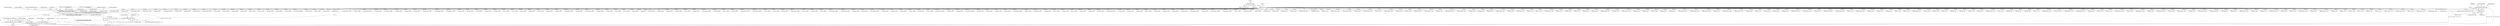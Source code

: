 digraph "0_ImageMagick_56d6e20de489113617cbbddaf41e92600a34db22@pointer" {
"1016272" [label="(Call,msl_info->image[n] == (Image *) NULL)"];
"1016278" [label="(Call,(Image *) NULL)"];
"1000237" [label="(Call,(char *) NULL)"];
"1000232" [label="(Call,(const char *) NULL)"];
"1016465" [label="(Call,ShadeImage(msl_info->image[n],gray,geometry_info.rho,\n            geometry_info.sigma,&msl_info->image[n]->exception))"];
"1016463" [label="(Call,shade_image=ShadeImage(msl_info->image[n],gray,geometry_info.rho,\n            geometry_info.sigma,&msl_info->image[n]->exception))"];
"1016487" [label="(Call,shade_image == (Image *) NULL)"];
"1016505" [label="(Call,msl_info->image[n]=shade_image)"];
"1016499" [label="(Call,DestroyImage(msl_info->image[n]))"];
"1016493" [label="(Call,msl_info->image[n]=DestroyImage(msl_info->image[n]))"];
"1016271" [label="(ControlStructure,if (msl_info->image[n] == (Image *) NULL))"];
"1017024" [label="(Call,(const xmlChar *) NULL)"];
"1016418" [label="(Call,geometry_info.sigma=1.0)"];
"1018046" [label="(Call,(Image*) NULL)"];
"1014142" [label="(Call,(char **) NULL)"];
"1010798" [label="(Call,(const xmlChar *) NULL)"];
"1017467" [label="(Call,(Image *) NULL)"];
"1015745" [label="(Call,(const xmlChar *) NULL)"];
"1016478" [label="(Call,&msl_info->image[n]->exception)"];
"1000443" [label="(Call,(Image *) NULL)"];
"1007796" [label="(Call,(char **) NULL)"];
"1016888" [label="(Call,(char **) NULL)"];
"1012032" [label="(Call,(char **) NULL)"];
"1014502" [label="(Call,(Image *) NULL)"];
"1003100" [label="(Call,(char **) NULL)"];
"1014729" [label="(Call,(const xmlChar *) NULL)"];
"1008582" [label="(Call,(const xmlChar *) NULL)"];
"1016387" [label="(Call,(char **) NULL)"];
"1016837" [label="(Call,(const xmlChar *) NULL)"];
"1000234" [label="(Identifier,NULL)"];
"1009820" [label="(Call,(const xmlChar *) NULL)"];
"1010587" [label="(Call,(Image *) NULL)"];
"1016133" [label="(Call,(const char *) NULL)"];
"1016466" [label="(Call,msl_info->image[n])"];
"1003342" [label="(Call,(const xmlChar *) NULL)"];
"1016280" [label="(Identifier,NULL)"];
"1008856" [label="(Call,(Image *) NULL)"];
"1004334" [label="(Call,(const xmlChar *) NULL)"];
"1009117" [label="(Call,(const xmlChar *) NULL)"];
"1010545" [label="(Call,(Image *) NULL)"];
"1004476" [label="(Call,(const xmlChar *) NULL)"];
"1014438" [label="(Call,(Image *) NULL)"];
"1004223" [label="(Call,(Image *) NULL)"];
"1004443" [label="(Call,(Image *) NULL)"];
"1001578" [label="(Call,(const xmlChar *) NULL)"];
"1005702" [label="(Call,(char **) NULL)"];
"1009445" [label="(Call,(Image *) NULL)"];
"1014856" [label="(Call,(Image *) NULL)"];
"1014978" [label="(Call,(char **) NULL)"];
"1001878" [label="(Call,(char **) NULL)"];
"1011909" [label="(Call,(char **) NULL)"];
"1006409" [label="(Call,(Image *) NULL)"];
"1016475" [label="(Call,geometry_info.sigma)"];
"1001942" [label="(Call,(Image *) NULL)"];
"1009559" [label="(Call,(char **) NULL)"];
"1018654" [label="(Call,(const xmlChar *) NULL)"];
"1003311" [label="(Call,(Image *) NULL)"];
"1008674" [label="(Call,(char **) NULL)"];
"1016998" [label="(Call,(Image *) NULL)"];
"1016530" [label="(Call,(Image *) NULL)"];
"1019593" [label="(Call,value != NULL)"];
"1018956" [label="(Call,(const xmlChar *) NULL)"];
"1016463" [label="(Call,shade_image=ShadeImage(msl_info->image[n],gray,geometry_info.rho,\n            geometry_info.sigma,&msl_info->image[n]->exception))"];
"1005566" [label="(Call,(char **) NULL)"];
"1004729" [label="(Call,(const xmlChar *) NULL)"];
"1016289" [label="(Call,gray=MagickFalse)"];
"1009780" [label="(Call,(Image *) NULL)"];
"1019251" [label="(Call,(const xmlChar *) NULL)"];
"1002635" [label="(Call,(Image *) NULL)"];
"1013972" [label="(Call,(Image *) NULL)"];
"1015719" [label="(Call,(Image *) NULL)"];
"1006776" [label="(Call,(const xmlChar *) NULL)"];
"1002016" [label="(Call,(const xmlChar *) NULL)"];
"1017744" [label="(Call,(const xmlChar *) NULL)"];
"1008628" [label="(Call,(char **) NULL)"];
"1018781" [label="(Call,(Image *) NULL)"];
"1003476" [label="(Call,(Image *) NULL)"];
"1016511" [label="(Identifier,shade_image)"];
"1006368" [label="(Call,(Image *) NULL)"];
"1000279" [label="(Call,(Image *) NULL)"];
"1016445" [label="(Call,gray=(MagickBooleanType) option)"];
"1019173" [label="(Call,(char **) NULL)"];
"1001058" [label="(Call,(char **) NULL)"];
"1005603" [label="(Call,(char **) NULL)"];
"1018251" [label="(Call,(Image*) NULL)"];
"1016492" [label="(ControlStructure,break;)"];
"1016684" [label="(Call,(char **) NULL)"];
"1019225" [label="(Call,(Image *) NULL)"];
"1002948" [label="(Call,(Image *) NULL)"];
"1006241" [label="(Call,(const xmlChar *) NULL)"];
"1004306" [label="(Call,(Image *) NULL)"];
"1001756" [label="(Call,(const xmlChar *) NULL)"];
"1006857" [label="(Call,(Image *) NULL)"];
"1016295" [label="(Call,(const xmlChar **) NULL)"];
"1016512" [label="(ControlStructure,break;)"];
"1003989" [label="(Call,(Image *) NULL)"];
"1012916" [label="(Call,(char *) NULL)"];
"1010015" [label="(Call,(char **) NULL)"];
"1017719" [label="(Call,(Image *) NULL)"];
"1000239" [label="(Identifier,NULL)"];
"1002451" [label="(Call,(Image *) NULL)"];
"1011200" [label="(Call,(Image *) NULL)"];
"1010393" [label="(Call,(Image *) NULL)"];
"1012993" [label="(Call,(Image *) NULL)"];
"1006330" [label="(Call,(char **) NULL)"];
"1017221" [label="(Call,(Image *) NULL)"];
"1002525" [label="(Call,(const xmlChar *) NULL)"];
"1014248" [label="(Call,(Image *) NULL)"];
"1007724" [label="(Call,(char **) NULL)"];
"1014207" [label="(Call,(Image *) NULL)"];
"1007223" [label="(Call,(const xmlChar *) NULL)"];
"1013018" [label="(Call,(const xmlChar *) NULL)"];
"1017674" [label="(Call,(char **) NULL)"];
"1016494" [label="(Call,msl_info->image[n])"];
"1000936" [label="(Call,(char **) NULL)"];
"1006216" [label="(Call,(Image *) NULL)"];
"1018449" [label="(Call,(const xmlChar *) NULL)"];
"1009893" [label="(Call,(char **) NULL)"];
"1004956" [label="(Call,(Image *) NULL)"];
"1016472" [label="(Call,geometry_info.rho)"];
"1016505" [label="(Call,msl_info->image[n]=shade_image)"];
"1000959" [label="(Call,(char **) NULL)"];
"1000533" [label="(Call,(const xmlChar *) NULL)"];
"1006434" [label="(Call,(const xmlChar *) NULL)"];
"1014663" [label="(Call,(Image *) NULL)"];
"1018113" [label="(Call,(Image*) NULL)"];
"1002331" [label="(Call,(const xmlChar *) NULL)"];
"1008729" [label="(Call,(Image *) NULL)"];
"1009605" [label="(Call,(Image *) NULL)"];
"1015066" [label="(Call,(Image *) NULL)"];
"1005726" [label="(Call,(char **) NULL)"];
"1006627" [label="(Call,(Image *) NULL)"];
"1006523" [label="(Call,(char **) NULL)"];
"1010277" [label="(Call,(const xmlChar *) NULL)"];
"1002499" [label="(Call,(Image *) NULL)"];
"1009081" [label="(Call,(Image *) NULL)"];
"1012865" [label="(Call,(const xmlChar *) NULL)"];
"1000484" [label="(Call,(Image *) NULL)"];
"1017564" [label="(Call,(Image *) NULL)"];
"1008142" [label="(Call,(Image *) NULL)"];
"1007570" [label="(Call,(Image *) NULL)"];
"1014281" [label="(Call,(const xmlChar *) NULL)"];
"1016811" [label="(Call,(Image *) NULL)"];
"1019031" [label="(Call,(const char *) NULL)"];
"1016487" [label="(Call,shade_image == (Image *) NULL)"];
"1007182" [label="(Call,(Image *) NULL)"];
"1009876" [label="(Call,(char **) NULL)"];
"1010252" [label="(Call,(Image *) NULL)"];
"1013695" [label="(Call,(char **) NULL)"];
"1017833" [label="(Call,(char **) NULL)"];
"1017871" [label="(Call,(Image *) NULL)"];
"1018321" [label="(Call,(Image *) NULL)"];
"1000230" [label="(Call,keyword=(const char *) NULL)"];
"1007668" [label="(Call,(const xmlChar *) NULL)"];
"1006751" [label="(Call,(Image *) NULL)"];
"1008334" [label="(Call,(Image *) NULL)"];
"1007621" [label="(Call,(Image *) NULL)"];
"1010734" [label="(Call,(char **) NULL)"];
"1015016" [label="(Call,(Image *) NULL)"];
"1018821" [label="(Call,(Image *) NULL)"];
"1016464" [label="(Identifier,shade_image)"];
"1013607" [label="(Call,(Image *) NULL)"];
"1002291" [label="(Call,(Image *) NULL)"];
"1007967" [label="(Call,(const xmlChar *) NULL)"];
"1017364" [label="(Call,(char **) NULL)"];
"1011472" [label="(Call,(const xmlChar **) NULL)"];
"1016499" [label="(Call,DestroyImage(msl_info->image[n]))"];
"1000232" [label="(Call,(const char *) NULL)"];
"1002997" [label="(Call,(const xmlChar *) NULL)"];
"1013107" [label="(Call,(char **) NULL)"];
"1016555" [label="(Call,(const xmlChar *) NULL)"];
"1009940" [label="(Call,(char **) NULL)"];
"1019096" [label="(Call,(Image *) NULL)"];
"1011886" [label="(Call,(char **) NULL)"];
"1018928" [label="(Call,(Image *) NULL)"];
"1015669" [label="(Call,(char **) NULL)"];
"1012853" [label="(Call,(const xmlChar **) NULL)"];
"1000235" [label="(Call,value=(char *) NULL)"];
"1009965" [label="(Call,(char **) NULL)"];
"1016283" [label="(Identifier,OptionError)"];
"1004981" [label="(Call,(const xmlChar *) NULL)"];
"1002709" [label="(Call,(const xmlChar *) NULL)"];
"1008246" [label="(Call,(Image *) NULL)"];
"1016486" [label="(ControlStructure,if (shade_image == (Image *) NULL))"];
"1014003" [label="(Call,(const xmlChar *) NULL)"];
"1016488" [label="(Identifier,shade_image)"];
"1001731" [label="(Call,(Image *) NULL)"];
"1005108" [label="(Call,(const xmlChar *) NULL)"];
"1018560" [label="(Call,(Image *) NULL)"];
"1015487" [label="(Call,(Image *) NULL)"];
"1003448" [label="(Call,(const char *) NULL)"];
"1000307" [label="(Call,(const xmlChar *) NULL)"];
"1001550" [label="(Call,(Image *) NULL)"];
"1019122" [label="(Call,(const xmlChar *) NULL)"];
"1019477" [label="(Call,(const xmlChar *) NULL)"];
"1016496" [label="(Identifier,msl_info)"];
"1005059" [label="(Call,(Image *) NULL)"];
"1001680" [label="(Call,(Image *) NULL)"];
"1012626" [label="(Call,(Image *) NULL)"];
"1014528" [label="(Call,(const xmlChar *) NULL)"];
"1015235" [label="(Call,(Image *) NULL)"];
"1003765" [label="(Call,(const char *) NULL)"];
"1001084" [label="(Call,(char **) NULL)"];
"1003943" [label="(Call,(char **) NULL)"];
"1016290" [label="(Identifier,gray)"];
"1010418" [label="(Call,(const xmlChar *) NULL)"];
"1009284" [label="(Call,(char **) NULL)"];
"1014901" [label="(Call,(Image *) NULL)"];
"1008651" [label="(Call,(char **) NULL)"];
"1010884" [label="(Call,(Image *) NULL)"];
"1002239" [label="(Call,(Image *) NULL)"];
"1017596" [label="(Call,(const xmlChar *) NULL)"];
"1016493" [label="(Call,msl_info->image[n]=DestroyImage(msl_info->image[n]))"];
"1010082" [label="(Call,(Image *) NULL)"];
"1017492" [label="(Call,(const xmlChar *) NULL)"];
"1013238" [label="(Call,(Image *) NULL)"];
"1017427" [label="(Call,(Image *) NULL)"];
"1002576" [label="(Call,(char **) NULL)"];
"1015276" [label="(Call,(Image *) NULL)"];
"1016471" [label="(Identifier,gray)"];
"1009646" [label="(Call,(Image *) NULL)"];
"1012662" [label="(Call,(const xmlChar *) NULL)"];
"1017246" [label="(Call,(const xmlChar *) NULL)"];
"1018149" [label="(Call,(const xmlChar *) NULL)"];
"1016465" [label="(Call,ShadeImage(msl_info->image[n],gray,geometry_info.rho,\n            geometry_info.sigma,&msl_info->image[n]->exception))"];
"1002676" [label="(Call,(Image *) NULL)"];
"1008160" [label="(Call,(const xmlChar *) NULL)"];
"1008359" [label="(Call,(const xmlChar *) NULL)"];
"1015445" [label="(Call,(Image *) NULL)"];
"1016362" [label="(Call,(char **) NULL)"];
"1016506" [label="(Call,msl_info->image[n])"];
"1014704" [label="(Call,(Image *) NULL)"];
"1019451" [label="(Call,(Image *) NULL)"];
"1019349" [label="(Call,(Image *) NULL)"];
"1016381" [label="(Call,geometry_info.sigma=StringToDouble(value,\n                        (char **) NULL))"];
"1011228" [label="(Call,(const xmlChar *) NULL)"];
"1013639" [label="(Call,(const xmlChar *) NULL)"];
"1004832" [label="(Call,(Image *) NULL)"];
"1010626" [label="(Call,(const xmlChar *) NULL)"];
"1013264" [label="(Call,(const xmlChar *) NULL)"];
"1018710" [label="(Call,(char **) NULL)"];
"1010110" [label="(Call,(const xmlChar *) NULL)"];
"1002906" [label="(Call,(Image *) NULL)"];
"1006931" [label="(Call,(Image *) NULL)"];
"1007056" [label="(Call,(Image *) NULL)"];
"1009990" [label="(Call,(char **) NULL)"];
"1013764" [label="(Call,(char **) NULL)"];
"1003505" [label="(Call,(const xmlChar *) NULL)"];
"1012008" [label="(Call,(char **) NULL)"];
"1013929" [label="(Call,(Image *) NULL)"];
"1009203" [label="(Call,(char **) NULL)"];
"1016947" [label="(Call,(Image *) NULL)"];
"1018629" [label="(Call,(Image *) NULL)"];
"1014785" [label="(Call,(char **) NULL)"];
"1017908" [label="(Call,(Image*) NULL)"];
"1018846" [label="(Call,(const xmlChar *) NULL)"];
"1015584" [label="(Call,(char **) NULL)"];
"1016272" [label="(Call,msl_info->image[n] == (Image *) NULL)"];
"1006586" [label="(Call,(Image *) NULL)"];
"1007941" [label="(Call,(Image *) NULL)"];
"1004701" [label="(Call,(Image *) NULL)"];
"1010507" [label="(Call,(char **) NULL)"];
"1015091" [label="(Call,(const xmlChar *) NULL)"];
"1008997" [label="(Call,(const char *) NULL)"];
"1008887" [label="(Call,(const xmlChar *) NULL)"];
"1009470" [label="(Call,(const xmlChar *) NULL)"];
"1016489" [label="(Call,(Image *) NULL)"];
"1016763" [label="(Call,(Image *) NULL)"];
"1016508" [label="(Identifier,msl_info)"];
"1017180" [label="(Call,(Image *) NULL)"];
"1000237" [label="(Call,(char *) NULL)"];
"1007821" [label="(Call,(char **) NULL)"];
"1010786" [label="(Call,(const xmlChar **) NULL)"];
"1013787" [label="(Call,(char **) NULL)"];
"1015301" [label="(Call,(const xmlChar *) NULL)"];
"1008556" [label="(Call,(Image *) NULL)"];
"1016268" [label="(Block,)"];
"1014927" [label="(Call,(const xmlChar *) NULL)"];
"1008415" [label="(Call,(char **) NULL)"];
"1016500" [label="(Call,msl_info->image[n])"];
"1019610" [label="(MethodReturn,static void)"];
"1015528" [label="(Call,(const xmlChar *) NULL)"];
"1016278" [label="(Call,(Image *) NULL)"];
"1016356" [label="(Call,geometry_info.rho=StringToDouble(value,\n                        (char **) NULL))"];
"1001983" [label="(Call,(Image *) NULL)"];
"1011483" [label="(Call,(const xmlChar *) NULL)"];
"1017944" [label="(Call,(const xmlChar *) NULL)"];
"1004660" [label="(Call,(Image *) NULL)"];
"1008486" [label="(Call,(Image *) NULL)"];
"1016306" [label="(Call,(const xmlChar *) NULL)"];
"1018416" [label="(Call,(Image *) NULL)"];
"1013153" [label="(Call,(Image *) NULL)"];
"1016273" [label="(Call,msl_info->image[n])"];
"1016272" -> "1016271"  [label="AST: "];
"1016272" -> "1016278"  [label="CFG: "];
"1016273" -> "1016272"  [label="AST: "];
"1016278" -> "1016272"  [label="AST: "];
"1016283" -> "1016272"  [label="CFG: "];
"1016290" -> "1016272"  [label="CFG: "];
"1016272" -> "1019610"  [label="DDG: msl_info->image[n] == (Image *) NULL"];
"1016272" -> "1019610"  [label="DDG: (Image *) NULL"];
"1016272" -> "1019610"  [label="DDG: msl_info->image[n]"];
"1016278" -> "1016272"  [label="DDG: NULL"];
"1016272" -> "1016465"  [label="DDG: msl_info->image[n]"];
"1016278" -> "1016280"  [label="CFG: "];
"1016279" -> "1016278"  [label="AST: "];
"1016280" -> "1016278"  [label="AST: "];
"1000237" -> "1016278"  [label="DDG: NULL"];
"1016278" -> "1016295"  [label="DDG: NULL"];
"1016278" -> "1019593"  [label="DDG: NULL"];
"1000237" -> "1000235"  [label="AST: "];
"1000237" -> "1000239"  [label="CFG: "];
"1000238" -> "1000237"  [label="AST: "];
"1000239" -> "1000237"  [label="AST: "];
"1000235" -> "1000237"  [label="CFG: "];
"1000237" -> "1000235"  [label="DDG: NULL"];
"1000232" -> "1000237"  [label="DDG: NULL"];
"1000237" -> "1000279"  [label="DDG: NULL"];
"1000237" -> "1000307"  [label="DDG: NULL"];
"1000237" -> "1000443"  [label="DDG: NULL"];
"1000237" -> "1000484"  [label="DDG: NULL"];
"1000237" -> "1000533"  [label="DDG: NULL"];
"1000237" -> "1000936"  [label="DDG: NULL"];
"1000237" -> "1000959"  [label="DDG: NULL"];
"1000237" -> "1001058"  [label="DDG: NULL"];
"1000237" -> "1001084"  [label="DDG: NULL"];
"1000237" -> "1001550"  [label="DDG: NULL"];
"1000237" -> "1001578"  [label="DDG: NULL"];
"1000237" -> "1001680"  [label="DDG: NULL"];
"1000237" -> "1001731"  [label="DDG: NULL"];
"1000237" -> "1001756"  [label="DDG: NULL"];
"1000237" -> "1001878"  [label="DDG: NULL"];
"1000237" -> "1001942"  [label="DDG: NULL"];
"1000237" -> "1001983"  [label="DDG: NULL"];
"1000237" -> "1002016"  [label="DDG: NULL"];
"1000237" -> "1002239"  [label="DDG: NULL"];
"1000237" -> "1002291"  [label="DDG: NULL"];
"1000237" -> "1002331"  [label="DDG: NULL"];
"1000237" -> "1002451"  [label="DDG: NULL"];
"1000237" -> "1002499"  [label="DDG: NULL"];
"1000237" -> "1002525"  [label="DDG: NULL"];
"1000237" -> "1002576"  [label="DDG: NULL"];
"1000237" -> "1002635"  [label="DDG: NULL"];
"1000237" -> "1002676"  [label="DDG: NULL"];
"1000237" -> "1002709"  [label="DDG: NULL"];
"1000237" -> "1002906"  [label="DDG: NULL"];
"1000237" -> "1002948"  [label="DDG: NULL"];
"1000237" -> "1002997"  [label="DDG: NULL"];
"1000237" -> "1003100"  [label="DDG: NULL"];
"1000237" -> "1003311"  [label="DDG: NULL"];
"1000237" -> "1003342"  [label="DDG: NULL"];
"1000237" -> "1003448"  [label="DDG: NULL"];
"1000237" -> "1003476"  [label="DDG: NULL"];
"1000237" -> "1003505"  [label="DDG: NULL"];
"1000237" -> "1003765"  [label="DDG: NULL"];
"1000237" -> "1003943"  [label="DDG: NULL"];
"1000237" -> "1003989"  [label="DDG: NULL"];
"1000237" -> "1004223"  [label="DDG: NULL"];
"1000237" -> "1004306"  [label="DDG: NULL"];
"1000237" -> "1004334"  [label="DDG: NULL"];
"1000237" -> "1004443"  [label="DDG: NULL"];
"1000237" -> "1004476"  [label="DDG: NULL"];
"1000237" -> "1004660"  [label="DDG: NULL"];
"1000237" -> "1004701"  [label="DDG: NULL"];
"1000237" -> "1004729"  [label="DDG: NULL"];
"1000237" -> "1004832"  [label="DDG: NULL"];
"1000237" -> "1004956"  [label="DDG: NULL"];
"1000237" -> "1004981"  [label="DDG: NULL"];
"1000237" -> "1005059"  [label="DDG: NULL"];
"1000237" -> "1005108"  [label="DDG: NULL"];
"1000237" -> "1005566"  [label="DDG: NULL"];
"1000237" -> "1005603"  [label="DDG: NULL"];
"1000237" -> "1005702"  [label="DDG: NULL"];
"1000237" -> "1005726"  [label="DDG: NULL"];
"1000237" -> "1006216"  [label="DDG: NULL"];
"1000237" -> "1006241"  [label="DDG: NULL"];
"1000237" -> "1006330"  [label="DDG: NULL"];
"1000237" -> "1006368"  [label="DDG: NULL"];
"1000237" -> "1006409"  [label="DDG: NULL"];
"1000237" -> "1006434"  [label="DDG: NULL"];
"1000237" -> "1006523"  [label="DDG: NULL"];
"1000237" -> "1006586"  [label="DDG: NULL"];
"1000237" -> "1006627"  [label="DDG: NULL"];
"1000237" -> "1006751"  [label="DDG: NULL"];
"1000237" -> "1006776"  [label="DDG: NULL"];
"1000237" -> "1006857"  [label="DDG: NULL"];
"1000237" -> "1006931"  [label="DDG: NULL"];
"1000237" -> "1007056"  [label="DDG: NULL"];
"1000237" -> "1007182"  [label="DDG: NULL"];
"1000237" -> "1007223"  [label="DDG: NULL"];
"1000237" -> "1007570"  [label="DDG: NULL"];
"1000237" -> "1007621"  [label="DDG: NULL"];
"1000237" -> "1007668"  [label="DDG: NULL"];
"1000237" -> "1007724"  [label="DDG: NULL"];
"1000237" -> "1007796"  [label="DDG: NULL"];
"1000237" -> "1007821"  [label="DDG: NULL"];
"1000237" -> "1007941"  [label="DDG: NULL"];
"1000237" -> "1007967"  [label="DDG: NULL"];
"1000237" -> "1008142"  [label="DDG: NULL"];
"1000237" -> "1008160"  [label="DDG: NULL"];
"1000237" -> "1008246"  [label="DDG: NULL"];
"1000237" -> "1008334"  [label="DDG: NULL"];
"1000237" -> "1008359"  [label="DDG: NULL"];
"1000237" -> "1008415"  [label="DDG: NULL"];
"1000237" -> "1008486"  [label="DDG: NULL"];
"1000237" -> "1008556"  [label="DDG: NULL"];
"1000237" -> "1008582"  [label="DDG: NULL"];
"1000237" -> "1008628"  [label="DDG: NULL"];
"1000237" -> "1008651"  [label="DDG: NULL"];
"1000237" -> "1008674"  [label="DDG: NULL"];
"1000237" -> "1008729"  [label="DDG: NULL"];
"1000237" -> "1008856"  [label="DDG: NULL"];
"1000237" -> "1008887"  [label="DDG: NULL"];
"1000237" -> "1008997"  [label="DDG: NULL"];
"1000237" -> "1009081"  [label="DDG: NULL"];
"1000237" -> "1009117"  [label="DDG: NULL"];
"1000237" -> "1009203"  [label="DDG: NULL"];
"1000237" -> "1009284"  [label="DDG: NULL"];
"1000237" -> "1009445"  [label="DDG: NULL"];
"1000237" -> "1009470"  [label="DDG: NULL"];
"1000237" -> "1009559"  [label="DDG: NULL"];
"1000237" -> "1009605"  [label="DDG: NULL"];
"1000237" -> "1009646"  [label="DDG: NULL"];
"1000237" -> "1009780"  [label="DDG: NULL"];
"1000237" -> "1009820"  [label="DDG: NULL"];
"1000237" -> "1009876"  [label="DDG: NULL"];
"1000237" -> "1009893"  [label="DDG: NULL"];
"1000237" -> "1009940"  [label="DDG: NULL"];
"1000237" -> "1009965"  [label="DDG: NULL"];
"1000237" -> "1009990"  [label="DDG: NULL"];
"1000237" -> "1010015"  [label="DDG: NULL"];
"1000237" -> "1010082"  [label="DDG: NULL"];
"1000237" -> "1010110"  [label="DDG: NULL"];
"1000237" -> "1010252"  [label="DDG: NULL"];
"1000237" -> "1010277"  [label="DDG: NULL"];
"1000237" -> "1010393"  [label="DDG: NULL"];
"1000237" -> "1010418"  [label="DDG: NULL"];
"1000237" -> "1010507"  [label="DDG: NULL"];
"1000237" -> "1010545"  [label="DDG: NULL"];
"1000237" -> "1010587"  [label="DDG: NULL"];
"1000237" -> "1010626"  [label="DDG: NULL"];
"1000237" -> "1010734"  [label="DDG: NULL"];
"1000237" -> "1010786"  [label="DDG: NULL"];
"1000237" -> "1010798"  [label="DDG: NULL"];
"1000237" -> "1010884"  [label="DDG: NULL"];
"1000237" -> "1011200"  [label="DDG: NULL"];
"1000237" -> "1011228"  [label="DDG: NULL"];
"1000237" -> "1011472"  [label="DDG: NULL"];
"1000237" -> "1011483"  [label="DDG: NULL"];
"1000237" -> "1011886"  [label="DDG: NULL"];
"1000237" -> "1011909"  [label="DDG: NULL"];
"1000237" -> "1012008"  [label="DDG: NULL"];
"1000237" -> "1012032"  [label="DDG: NULL"];
"1000237" -> "1012626"  [label="DDG: NULL"];
"1000237" -> "1012662"  [label="DDG: NULL"];
"1000237" -> "1012853"  [label="DDG: NULL"];
"1000237" -> "1012865"  [label="DDG: NULL"];
"1000237" -> "1012916"  [label="DDG: NULL"];
"1000237" -> "1012993"  [label="DDG: NULL"];
"1000237" -> "1013018"  [label="DDG: NULL"];
"1000237" -> "1013107"  [label="DDG: NULL"];
"1000237" -> "1013153"  [label="DDG: NULL"];
"1000237" -> "1013238"  [label="DDG: NULL"];
"1000237" -> "1013264"  [label="DDG: NULL"];
"1000237" -> "1013607"  [label="DDG: NULL"];
"1000237" -> "1013639"  [label="DDG: NULL"];
"1000237" -> "1013695"  [label="DDG: NULL"];
"1000237" -> "1013764"  [label="DDG: NULL"];
"1000237" -> "1013787"  [label="DDG: NULL"];
"1000237" -> "1013929"  [label="DDG: NULL"];
"1000237" -> "1013972"  [label="DDG: NULL"];
"1000237" -> "1014003"  [label="DDG: NULL"];
"1000237" -> "1014142"  [label="DDG: NULL"];
"1000237" -> "1014207"  [label="DDG: NULL"];
"1000237" -> "1014248"  [label="DDG: NULL"];
"1000237" -> "1014281"  [label="DDG: NULL"];
"1000237" -> "1014438"  [label="DDG: NULL"];
"1000237" -> "1014502"  [label="DDG: NULL"];
"1000237" -> "1014528"  [label="DDG: NULL"];
"1000237" -> "1014663"  [label="DDG: NULL"];
"1000237" -> "1014704"  [label="DDG: NULL"];
"1000237" -> "1014729"  [label="DDG: NULL"];
"1000237" -> "1014785"  [label="DDG: NULL"];
"1000237" -> "1014856"  [label="DDG: NULL"];
"1000237" -> "1014901"  [label="DDG: NULL"];
"1000237" -> "1014927"  [label="DDG: NULL"];
"1000237" -> "1014978"  [label="DDG: NULL"];
"1000237" -> "1015016"  [label="DDG: NULL"];
"1000237" -> "1015066"  [label="DDG: NULL"];
"1000237" -> "1015091"  [label="DDG: NULL"];
"1000237" -> "1015235"  [label="DDG: NULL"];
"1000237" -> "1015276"  [label="DDG: NULL"];
"1000237" -> "1015301"  [label="DDG: NULL"];
"1000237" -> "1015445"  [label="DDG: NULL"];
"1000237" -> "1015487"  [label="DDG: NULL"];
"1000237" -> "1015528"  [label="DDG: NULL"];
"1000237" -> "1015584"  [label="DDG: NULL"];
"1000237" -> "1015669"  [label="DDG: NULL"];
"1000237" -> "1015719"  [label="DDG: NULL"];
"1000237" -> "1015745"  [label="DDG: NULL"];
"1000237" -> "1016133"  [label="DDG: NULL"];
"1000237" -> "1016306"  [label="DDG: NULL"];
"1000237" -> "1016362"  [label="DDG: NULL"];
"1000237" -> "1016387"  [label="DDG: NULL"];
"1000237" -> "1016489"  [label="DDG: NULL"];
"1000237" -> "1016530"  [label="DDG: NULL"];
"1000237" -> "1016555"  [label="DDG: NULL"];
"1000237" -> "1016684"  [label="DDG: NULL"];
"1000237" -> "1016763"  [label="DDG: NULL"];
"1000237" -> "1016811"  [label="DDG: NULL"];
"1000237" -> "1016837"  [label="DDG: NULL"];
"1000237" -> "1016888"  [label="DDG: NULL"];
"1000237" -> "1016947"  [label="DDG: NULL"];
"1000237" -> "1016998"  [label="DDG: NULL"];
"1000237" -> "1017024"  [label="DDG: NULL"];
"1000237" -> "1017180"  [label="DDG: NULL"];
"1000237" -> "1017221"  [label="DDG: NULL"];
"1000237" -> "1017246"  [label="DDG: NULL"];
"1000237" -> "1017364"  [label="DDG: NULL"];
"1000237" -> "1017427"  [label="DDG: NULL"];
"1000237" -> "1017467"  [label="DDG: NULL"];
"1000237" -> "1017492"  [label="DDG: NULL"];
"1000237" -> "1017564"  [label="DDG: NULL"];
"1000237" -> "1017596"  [label="DDG: NULL"];
"1000237" -> "1017674"  [label="DDG: NULL"];
"1000237" -> "1017719"  [label="DDG: NULL"];
"1000237" -> "1017744"  [label="DDG: NULL"];
"1000237" -> "1017833"  [label="DDG: NULL"];
"1000237" -> "1017871"  [label="DDG: NULL"];
"1000237" -> "1017908"  [label="DDG: NULL"];
"1000237" -> "1017944"  [label="DDG: NULL"];
"1000237" -> "1018046"  [label="DDG: NULL"];
"1000237" -> "1018113"  [label="DDG: NULL"];
"1000237" -> "1018149"  [label="DDG: NULL"];
"1000237" -> "1018251"  [label="DDG: NULL"];
"1000237" -> "1018321"  [label="DDG: NULL"];
"1000237" -> "1018416"  [label="DDG: NULL"];
"1000237" -> "1018449"  [label="DDG: NULL"];
"1000237" -> "1018560"  [label="DDG: NULL"];
"1000237" -> "1018629"  [label="DDG: NULL"];
"1000237" -> "1018654"  [label="DDG: NULL"];
"1000237" -> "1018710"  [label="DDG: NULL"];
"1000237" -> "1018781"  [label="DDG: NULL"];
"1000237" -> "1018821"  [label="DDG: NULL"];
"1000237" -> "1018846"  [label="DDG: NULL"];
"1000237" -> "1018928"  [label="DDG: NULL"];
"1000237" -> "1018956"  [label="DDG: NULL"];
"1000237" -> "1019031"  [label="DDG: NULL"];
"1000237" -> "1019096"  [label="DDG: NULL"];
"1000237" -> "1019122"  [label="DDG: NULL"];
"1000237" -> "1019173"  [label="DDG: NULL"];
"1000237" -> "1019225"  [label="DDG: NULL"];
"1000237" -> "1019251"  [label="DDG: NULL"];
"1000237" -> "1019349"  [label="DDG: NULL"];
"1000237" -> "1019451"  [label="DDG: NULL"];
"1000237" -> "1019477"  [label="DDG: NULL"];
"1000237" -> "1019593"  [label="DDG: NULL"];
"1000232" -> "1000230"  [label="AST: "];
"1000232" -> "1000234"  [label="CFG: "];
"1000233" -> "1000232"  [label="AST: "];
"1000234" -> "1000232"  [label="AST: "];
"1000230" -> "1000232"  [label="CFG: "];
"1000232" -> "1000230"  [label="DDG: NULL"];
"1016465" -> "1016463"  [label="AST: "];
"1016465" -> "1016478"  [label="CFG: "];
"1016466" -> "1016465"  [label="AST: "];
"1016471" -> "1016465"  [label="AST: "];
"1016472" -> "1016465"  [label="AST: "];
"1016475" -> "1016465"  [label="AST: "];
"1016478" -> "1016465"  [label="AST: "];
"1016463" -> "1016465"  [label="CFG: "];
"1016465" -> "1019610"  [label="DDG: gray"];
"1016465" -> "1019610"  [label="DDG: geometry_info.rho"];
"1016465" -> "1019610"  [label="DDG: geometry_info.sigma"];
"1016465" -> "1019610"  [label="DDG: msl_info->image[n]"];
"1016465" -> "1019610"  [label="DDG: &msl_info->image[n]->exception"];
"1016465" -> "1016463"  [label="DDG: geometry_info.sigma"];
"1016465" -> "1016463"  [label="DDG: msl_info->image[n]"];
"1016465" -> "1016463"  [label="DDG: gray"];
"1016465" -> "1016463"  [label="DDG: &msl_info->image[n]->exception"];
"1016465" -> "1016463"  [label="DDG: geometry_info.rho"];
"1016289" -> "1016465"  [label="DDG: gray"];
"1016445" -> "1016465"  [label="DDG: gray"];
"1016356" -> "1016465"  [label="DDG: geometry_info.rho"];
"1016381" -> "1016465"  [label="DDG: geometry_info.sigma"];
"1016418" -> "1016465"  [label="DDG: geometry_info.sigma"];
"1016465" -> "1016499"  [label="DDG: msl_info->image[n]"];
"1016463" -> "1016268"  [label="AST: "];
"1016464" -> "1016463"  [label="AST: "];
"1016488" -> "1016463"  [label="CFG: "];
"1016463" -> "1019610"  [label="DDG: ShadeImage(msl_info->image[n],gray,geometry_info.rho,\n            geometry_info.sigma,&msl_info->image[n]->exception)"];
"1016463" -> "1016487"  [label="DDG: shade_image"];
"1016487" -> "1016486"  [label="AST: "];
"1016487" -> "1016489"  [label="CFG: "];
"1016488" -> "1016487"  [label="AST: "];
"1016489" -> "1016487"  [label="AST: "];
"1016492" -> "1016487"  [label="CFG: "];
"1016496" -> "1016487"  [label="CFG: "];
"1016487" -> "1019610"  [label="DDG: shade_image == (Image *) NULL"];
"1016487" -> "1019610"  [label="DDG: shade_image"];
"1016487" -> "1019610"  [label="DDG: (Image *) NULL"];
"1016489" -> "1016487"  [label="DDG: NULL"];
"1016487" -> "1016505"  [label="DDG: shade_image"];
"1016505" -> "1016268"  [label="AST: "];
"1016505" -> "1016511"  [label="CFG: "];
"1016506" -> "1016505"  [label="AST: "];
"1016511" -> "1016505"  [label="AST: "];
"1016512" -> "1016505"  [label="CFG: "];
"1016505" -> "1019610"  [label="DDG: shade_image"];
"1016505" -> "1019610"  [label="DDG: msl_info->image[n]"];
"1016499" -> "1016493"  [label="AST: "];
"1016499" -> "1016500"  [label="CFG: "];
"1016500" -> "1016499"  [label="AST: "];
"1016493" -> "1016499"  [label="CFG: "];
"1016499" -> "1016493"  [label="DDG: msl_info->image[n]"];
"1016493" -> "1016268"  [label="AST: "];
"1016494" -> "1016493"  [label="AST: "];
"1016508" -> "1016493"  [label="CFG: "];
"1016493" -> "1019610"  [label="DDG: DestroyImage(msl_info->image[n])"];
}
